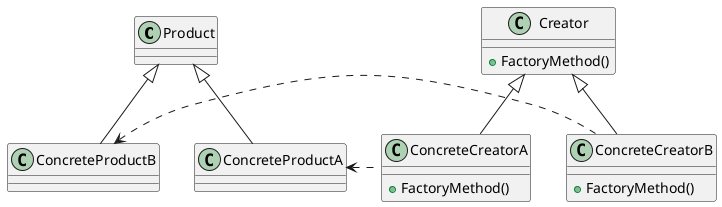@startuml FactoryMethod

class Product
class ConcreteProductA
class ConcreteProductB

Product <|-- ConcreteProductA
Product <|-- ConcreteProductB

class Creator {
    +FactoryMethod()
}

class ConcreteCreatorA {
    +FactoryMethod()
}

class ConcreteCreatorB {
    +FactoryMethod()
}

Creator <|-- ConcreteCreatorA
Creator <|-- ConcreteCreatorB

ConcreteProductA <. ConcreteCreatorA
ConcreteProductB <. ConcreteCreatorB

@enduml